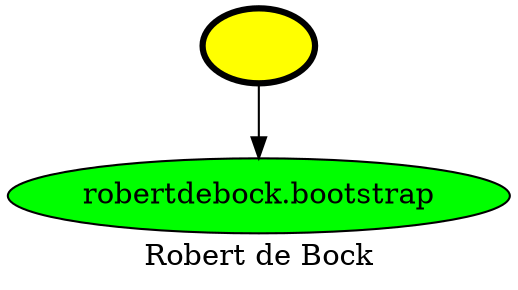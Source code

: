 digraph PhiloDilemma {
  label = "Robert de Bock" ;
  overlap=false
  {
    "" [fillcolor=yellow style=filled penwidth=3]
    "robertdebock.bootstrap" [fillcolor=green style=filled]
  }
  "" -> "robertdebock.bootstrap"
}
